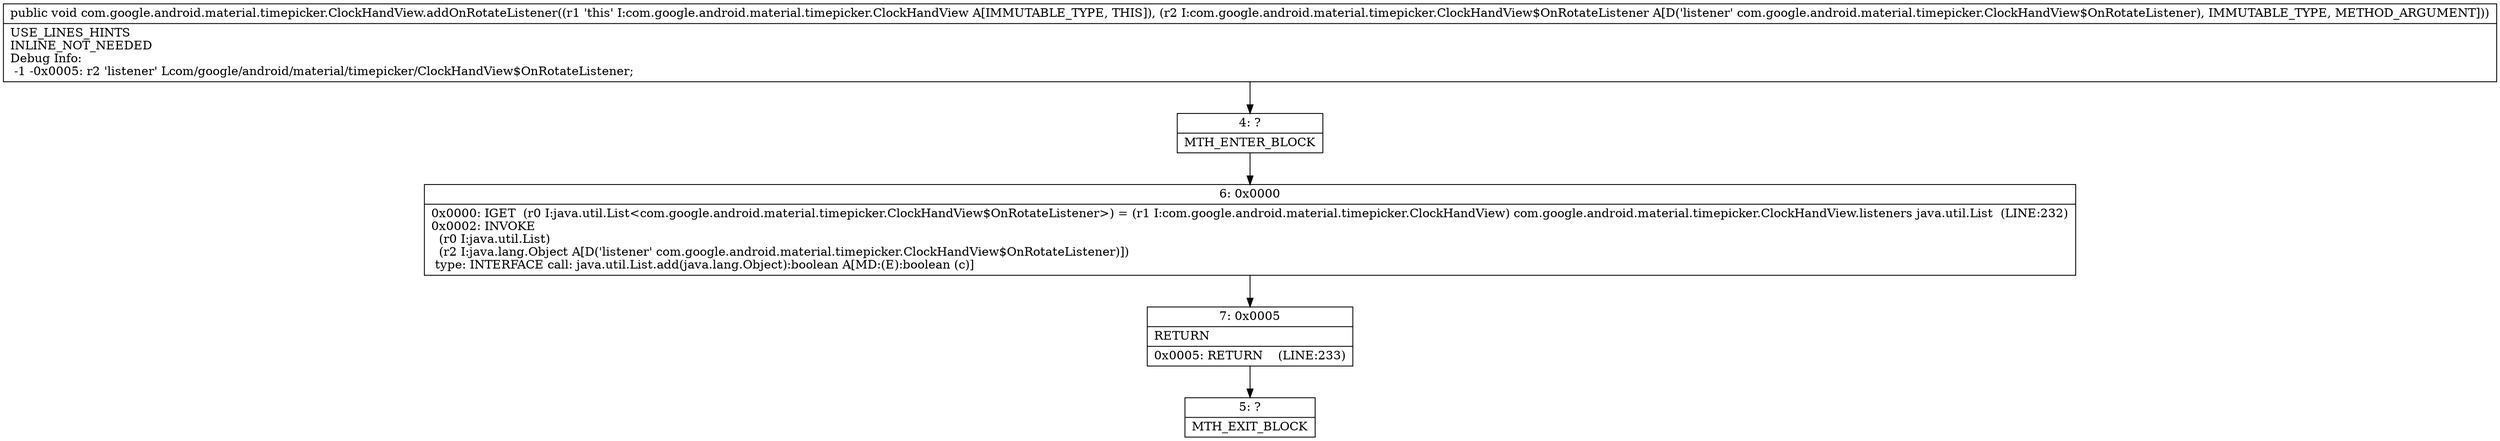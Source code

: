 digraph "CFG forcom.google.android.material.timepicker.ClockHandView.addOnRotateListener(Lcom\/google\/android\/material\/timepicker\/ClockHandView$OnRotateListener;)V" {
Node_4 [shape=record,label="{4\:\ ?|MTH_ENTER_BLOCK\l}"];
Node_6 [shape=record,label="{6\:\ 0x0000|0x0000: IGET  (r0 I:java.util.List\<com.google.android.material.timepicker.ClockHandView$OnRotateListener\>) = (r1 I:com.google.android.material.timepicker.ClockHandView) com.google.android.material.timepicker.ClockHandView.listeners java.util.List  (LINE:232)\l0x0002: INVOKE  \l  (r0 I:java.util.List)\l  (r2 I:java.lang.Object A[D('listener' com.google.android.material.timepicker.ClockHandView$OnRotateListener)])\l type: INTERFACE call: java.util.List.add(java.lang.Object):boolean A[MD:(E):boolean (c)]\l}"];
Node_7 [shape=record,label="{7\:\ 0x0005|RETURN\l|0x0005: RETURN    (LINE:233)\l}"];
Node_5 [shape=record,label="{5\:\ ?|MTH_EXIT_BLOCK\l}"];
MethodNode[shape=record,label="{public void com.google.android.material.timepicker.ClockHandView.addOnRotateListener((r1 'this' I:com.google.android.material.timepicker.ClockHandView A[IMMUTABLE_TYPE, THIS]), (r2 I:com.google.android.material.timepicker.ClockHandView$OnRotateListener A[D('listener' com.google.android.material.timepicker.ClockHandView$OnRotateListener), IMMUTABLE_TYPE, METHOD_ARGUMENT]))  | USE_LINES_HINTS\lINLINE_NOT_NEEDED\lDebug Info:\l  \-1 \-0x0005: r2 'listener' Lcom\/google\/android\/material\/timepicker\/ClockHandView$OnRotateListener;\l}"];
MethodNode -> Node_4;Node_4 -> Node_6;
Node_6 -> Node_7;
Node_7 -> Node_5;
}

